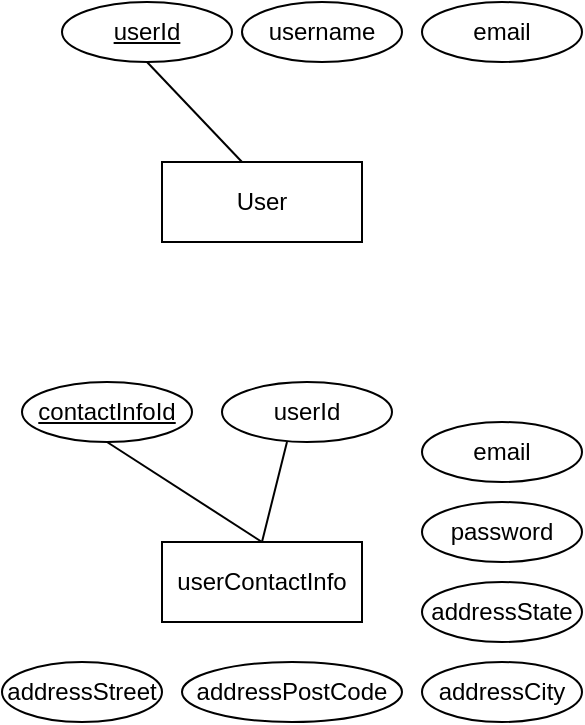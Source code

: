 <mxfile version="16.5.6" type="github">
  <diagram id="R2lEEEUBdFMjLlhIrx00" name="Page-1">
    <mxGraphModel dx="1591" dy="426" grid="1" gridSize="10" guides="1" tooltips="1" connect="1" arrows="1" fold="1" page="1" pageScale="1" pageWidth="850" pageHeight="1100" math="0" shadow="0" extFonts="Permanent Marker^https://fonts.googleapis.com/css?family=Permanent+Marker">
      <root>
        <mxCell id="0" />
        <mxCell id="1" parent="0" />
        <mxCell id="qCh2sCk-6ouGbn59oTcN-1" value="User" style="whiteSpace=wrap;html=1;align=center;" vertex="1" parent="1">
          <mxGeometry x="70" y="100" width="100" height="40" as="geometry" />
        </mxCell>
        <mxCell id="qCh2sCk-6ouGbn59oTcN-2" value="userId" style="ellipse;whiteSpace=wrap;html=1;align=center;fontStyle=4;" vertex="1" parent="1">
          <mxGeometry x="20" y="20" width="85" height="30" as="geometry" />
        </mxCell>
        <mxCell id="qCh2sCk-6ouGbn59oTcN-5" value="" style="endArrow=none;html=1;rounded=0;entryX=0.5;entryY=1;entryDx=0;entryDy=0;exitX=0.4;exitY=0;exitDx=0;exitDy=0;exitPerimeter=0;" edge="1" parent="1" source="qCh2sCk-6ouGbn59oTcN-1" target="qCh2sCk-6ouGbn59oTcN-2">
          <mxGeometry width="50" height="50" relative="1" as="geometry">
            <mxPoint x="290" y="250" as="sourcePoint" />
            <mxPoint x="340" y="200" as="targetPoint" />
          </mxGeometry>
        </mxCell>
        <mxCell id="qCh2sCk-6ouGbn59oTcN-6" value="email" style="ellipse;whiteSpace=wrap;html=1;align=center;" vertex="1" parent="1">
          <mxGeometry x="200" y="230" width="80" height="30" as="geometry" />
        </mxCell>
        <mxCell id="qCh2sCk-6ouGbn59oTcN-7" value="password" style="ellipse;whiteSpace=wrap;html=1;align=center;" vertex="1" parent="1">
          <mxGeometry x="200" y="270" width="80" height="30" as="geometry" />
        </mxCell>
        <mxCell id="qCh2sCk-6ouGbn59oTcN-8" value="addressState" style="ellipse;whiteSpace=wrap;html=1;align=center;" vertex="1" parent="1">
          <mxGeometry x="200" y="310" width="80" height="30" as="geometry" />
        </mxCell>
        <mxCell id="qCh2sCk-6ouGbn59oTcN-9" value="email" style="ellipse;whiteSpace=wrap;html=1;align=center;" vertex="1" parent="1">
          <mxGeometry x="200" y="20" width="80" height="30" as="geometry" />
        </mxCell>
        <mxCell id="qCh2sCk-6ouGbn59oTcN-11" value="username" style="ellipse;whiteSpace=wrap;html=1;align=center;" vertex="1" parent="1">
          <mxGeometry x="110" y="20" width="80" height="30" as="geometry" />
        </mxCell>
        <mxCell id="qCh2sCk-6ouGbn59oTcN-12" value="userContactInfo" style="whiteSpace=wrap;html=1;align=center;" vertex="1" parent="1">
          <mxGeometry x="70" y="290" width="100" height="40" as="geometry" />
        </mxCell>
        <mxCell id="qCh2sCk-6ouGbn59oTcN-14" value="contactInfoId" style="ellipse;whiteSpace=wrap;html=1;align=center;fontStyle=4;" vertex="1" parent="1">
          <mxGeometry y="210" width="85" height="30" as="geometry" />
        </mxCell>
        <mxCell id="qCh2sCk-6ouGbn59oTcN-15" value="" style="endArrow=none;html=1;rounded=0;entryX=0.5;entryY=1;entryDx=0;entryDy=0;exitX=0.5;exitY=0;exitDx=0;exitDy=0;" edge="1" parent="1" target="qCh2sCk-6ouGbn59oTcN-14" source="qCh2sCk-6ouGbn59oTcN-12">
          <mxGeometry width="50" height="50" relative="1" as="geometry">
            <mxPoint x="90" y="290" as="sourcePoint" />
            <mxPoint x="320" y="390" as="targetPoint" />
          </mxGeometry>
        </mxCell>
        <mxCell id="qCh2sCk-6ouGbn59oTcN-17" value="" style="endArrow=none;html=1;rounded=0;entryX=0.5;entryY=1;entryDx=0;entryDy=0;" edge="1" parent="1">
          <mxGeometry width="50" height="50" relative="1" as="geometry">
            <mxPoint x="120" y="290" as="sourcePoint" />
            <mxPoint x="132.5" y="240" as="targetPoint" />
          </mxGeometry>
        </mxCell>
        <mxCell id="qCh2sCk-6ouGbn59oTcN-18" value="userId" style="ellipse;whiteSpace=wrap;html=1;align=center;" vertex="1" parent="1">
          <mxGeometry x="100" y="210" width="85" height="30" as="geometry" />
        </mxCell>
        <mxCell id="qCh2sCk-6ouGbn59oTcN-19" value="addressCity" style="ellipse;whiteSpace=wrap;html=1;align=center;" vertex="1" parent="1">
          <mxGeometry x="200" y="350" width="80" height="30" as="geometry" />
        </mxCell>
        <mxCell id="qCh2sCk-6ouGbn59oTcN-20" value="addressPostCode" style="ellipse;whiteSpace=wrap;html=1;align=center;" vertex="1" parent="1">
          <mxGeometry x="80" y="350" width="110" height="30" as="geometry" />
        </mxCell>
        <mxCell id="qCh2sCk-6ouGbn59oTcN-21" value="addressStreet" style="ellipse;whiteSpace=wrap;html=1;align=center;" vertex="1" parent="1">
          <mxGeometry x="-10" y="350" width="80" height="30" as="geometry" />
        </mxCell>
      </root>
    </mxGraphModel>
  </diagram>
</mxfile>

